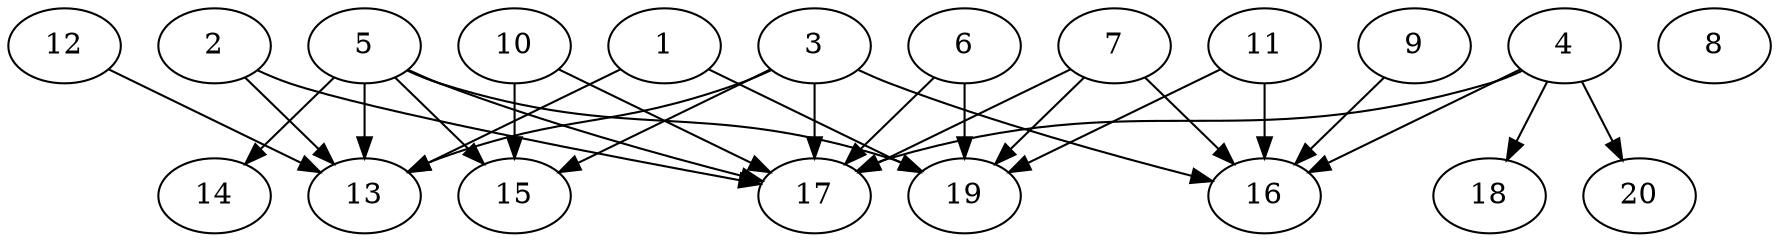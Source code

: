 // DAG automatically generated by daggen at Wed Jul 24 21:21:55 2019
// ./daggen --dot -n 20 --ccr 0.3 --fat 0.8 --regular 0.5 --density 0.6 --mindata 5242880 --maxdata 52428800 
digraph G {
  1 [size="105151147", alpha="0.11", expect_size="31545344"] 
  1 -> 13 [size ="31545344"]
  1 -> 19 [size ="31545344"]
  2 [size="60368213", alpha="0.05", expect_size="18110464"] 
  2 -> 13 [size ="18110464"]
  2 -> 17 [size ="18110464"]
  3 [size="100962987", alpha="0.16", expect_size="30288896"] 
  3 -> 13 [size ="30288896"]
  3 -> 15 [size ="30288896"]
  3 -> 16 [size ="30288896"]
  3 -> 17 [size ="30288896"]
  4 [size="156958720", alpha="0.14", expect_size="47087616"] 
  4 -> 16 [size ="47087616"]
  4 -> 17 [size ="47087616"]
  4 -> 18 [size ="47087616"]
  4 -> 20 [size ="47087616"]
  5 [size="23934293", alpha="0.07", expect_size="7180288"] 
  5 -> 13 [size ="7180288"]
  5 -> 14 [size ="7180288"]
  5 -> 15 [size ="7180288"]
  5 -> 17 [size ="7180288"]
  5 -> 19 [size ="7180288"]
  6 [size="113411413", alpha="0.06", expect_size="34023424"] 
  6 -> 17 [size ="34023424"]
  6 -> 19 [size ="34023424"]
  7 [size="141844480", alpha="0.16", expect_size="42553344"] 
  7 -> 16 [size ="42553344"]
  7 -> 17 [size ="42553344"]
  7 -> 19 [size ="42553344"]
  8 [size="72352427", alpha="0.04", expect_size="21705728"] 
  9 [size="99078827", alpha="0.09", expect_size="29723648"] 
  9 -> 16 [size ="29723648"]
  10 [size="155996160", alpha="0.05", expect_size="46798848"] 
  10 -> 15 [size ="46798848"]
  10 -> 17 [size ="46798848"]
  11 [size="103854080", alpha="0.02", expect_size="31156224"] 
  11 -> 16 [size ="31156224"]
  11 -> 19 [size ="31156224"]
  12 [size="35935573", alpha="0.05", expect_size="10780672"] 
  12 -> 13 [size ="10780672"]
  13 [size="75895467", alpha="0.09", expect_size="22768640"] 
  14 [size="40512853", alpha="0.06", expect_size="12153856"] 
  15 [size="153245013", alpha="0.20", expect_size="45973504"] 
  16 [size="54009173", alpha="0.03", expect_size="16202752"] 
  17 [size="98682880", alpha="0.18", expect_size="29604864"] 
  18 [size="67952640", alpha="0.05", expect_size="20385792"] 
  19 [size="99321173", alpha="0.02", expect_size="29796352"] 
  20 [size="172571307", alpha="0.13", expect_size="51771392"] 
}
